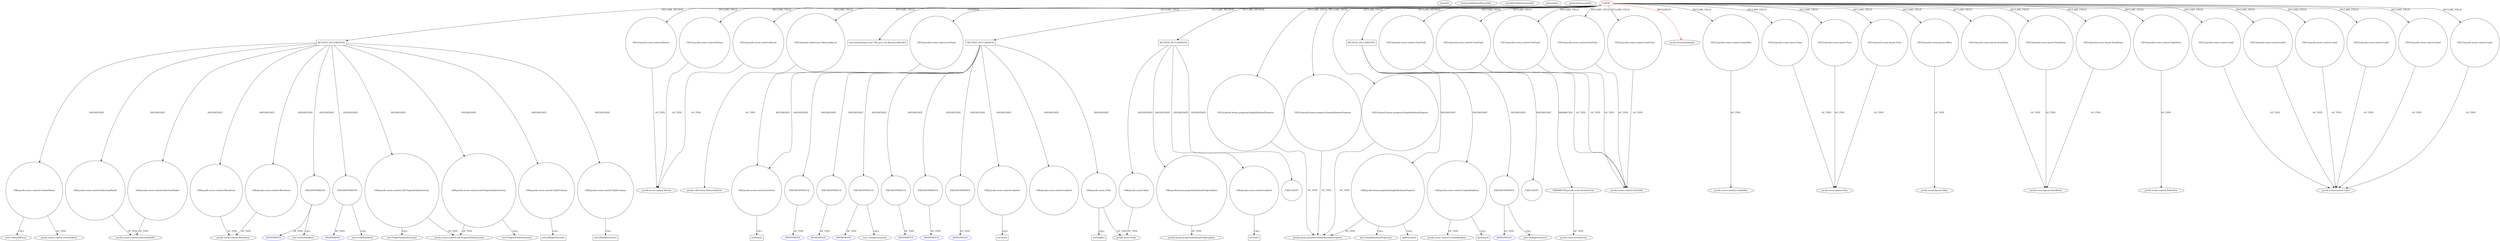 digraph {
baseInfo[graphId=2703,category="pattern",isAnonymous=false,possibleRelation=false]
frameworkRelatedTypesInfo[0="javafx.fxml.Initializable"]
possibleCollaborationsInfo[]
patternInfo[frequency=2.0,patternRootClient=0]
patternInstancesInfo[0="hock323-eventManager~/hock323-eventManager/EventManager-master/src/eventManager/controller/pokerTournament/TournamentController.java~TournamentController~3009",1="hock323-eventManager~/hock323-eventManager/EventManager-master/src/eventManager/controller/pokerTournament/PrizesController.java~PrizesController~2951"]
934[label="new ContextMenu()",vertexType="CONSTRUCTOR_CALL",isFrameworkType=false]
935[label="VAR:javafx.scene.control.ContextMenu",vertexType="VARIABLE_EXPRESION",isFrameworkType=false,shape=circle]
897[label="METHOD_DECLARATION",vertexType="CLIENT_METHOD_DECLARATION",isFrameworkType=false,shape=box]
0[label="CLIENT",vertexType="ROOT_CLIENT_CLASS_DECLARATION",isFrameworkType=false,color=red]
8[label="FIELD:javafx.scene.control.Button",vertexType="FIELD_DECLARATION",isFrameworkType=false,shape=circle]
142[label="FIELD:javafx.scene.control.Button",vertexType="FIELD_DECLARATION",isFrameworkType=false,shape=circle]
4[label="FIELD:javafx.scene.control.Button",vertexType="FIELD_DECLARATION",isFrameworkType=false,shape=circle]
146[label="FIELD:javafx.collections.ObservableList",vertexType="FIELD_DECLARATION",isFrameworkType=false,shape=circle]
147[label="javafx.collections.ObservableList",vertexType="FRAMEWORK_INTERFACE_TYPE",isFrameworkType=false]
924[label="VAR:javafx.scene.control.SelectionModel",vertexType="VARIABLE_EXPRESION",isFrameworkType=false,shape=circle]
269[label="javafx.scene.control.SelectionModel",vertexType="FRAMEWORK_CLASS_TYPE",isFrameworkType=false]
929[label="VAR:javafx.scene.control.SelectionModel",vertexType="VARIABLE_EXPRESION",isFrameworkType=false,shape=circle]
152[label="void initialize(java.net.URL,java.util.ResourceBundle)",vertexType="OVERRIDING_METHOD_DECLARATION",isFrameworkType=false,shape=box]
2[label="FIELD:javafx.scene.control.ListView",vertexType="FIELD_DECLARATION",isFrameworkType=false,shape=circle]
942[label="VAR:javafx.scene.control.MenuItem",vertexType="VARIABLE_EXPRESION",isFrameworkType=false,shape=circle]
938[label="VAR:javafx.scene.control.MenuItem",vertexType="VARIABLE_EXPRESION",isFrameworkType=false,shape=circle]
38[label="FIELD:javafx.beans.property.SimpleBooleanProperty",vertexType="FIELD_DECLARATION",isFrameworkType=false,shape=circle]
46[label="FIELD:javafx.beans.property.SimpleBooleanProperty",vertexType="FIELD_DECLARATION",isFrameworkType=false,shape=circle]
36[label="FIELD:javafx.beans.property.SimpleBooleanProperty",vertexType="FIELD_DECLARATION",isFrameworkType=false,shape=circle]
12[label="FIELD:javafx.scene.control.TextField",vertexType="FIELD_DECLARATION",isFrameworkType=false,shape=circle]
83[label="FIELD:javafx.scene.control.TextField",vertexType="FIELD_DECLARATION",isFrameworkType=false,shape=circle]
130[label="FIELD:javafx.scene.control.TextField",vertexType="FIELD_DECLARATION",isFrameworkType=false,shape=circle]
6[label="FIELD:javafx.scene.control.TextField",vertexType="FIELD_DECLARATION",isFrameworkType=false,shape=circle]
67[label="FIELD:javafx.scene.control.TextField",vertexType="FIELD_DECLARATION",isFrameworkType=false,shape=circle]
946[label="VAR:ANONYMOUS",vertexType="VARIABLE_EXPRESION",isFrameworkType=false,shape=circle]
918[label="VAR:ANONYMOUS",vertexType="VARIABLE_EXPRESION",isFrameworkType=false,shape=circle]
1[label="javafx.fxml.Initializable",vertexType="FRAMEWORK_INTERFACE_TYPE",isFrameworkType=false]
110[label="FIELD:javafx.scene.control.ComboBox",vertexType="FIELD_DECLARATION",isFrameworkType=false,shape=circle]
111[label="javafx.scene.control.ComboBox",vertexType="FRAMEWORK_CLASS_TYPE",isFrameworkType=false]
40[label="FIELD:javafx.scene.layout.Pane",vertexType="FIELD_DECLARATION",isFrameworkType=false,shape=circle]
41[label="javafx.scene.layout.Pane",vertexType="FRAMEWORK_CLASS_TYPE",isFrameworkType=false]
120[label="FIELD:javafx.scene.layout.Pane",vertexType="FIELD_DECLARATION",isFrameworkType=false,shape=circle]
126[label="FIELD:javafx.scene.layout.Pane",vertexType="FIELD_DECLARATION",isFrameworkType=false,shape=circle]
104[label="FIELD:javafx.scene.layout.HBox",vertexType="FIELD_DECLARATION",isFrameworkType=false,shape=circle]
17[label="javafx.scene.layout.HBox",vertexType="FRAMEWORK_CLASS_TYPE",isFrameworkType=false]
7[label="javafx.scene.control.TextField",vertexType="FRAMEWORK_CLASS_TYPE",isFrameworkType=false]
87[label="FIELD:javafx.scene.layout.StackPane",vertexType="FIELD_DECLARATION",isFrameworkType=false,shape=circle]
136[label="FIELD:javafx.scene.layout.StackPane",vertexType="FIELD_DECLARATION",isFrameworkType=false,shape=circle]
42[label="FIELD:javafx.scene.layout.StackPane",vertexType="FIELD_DECLARATION",isFrameworkType=false,shape=circle]
150[label="FIELD:javafx.scene.control.TableView",vertexType="FIELD_DECLARATION",isFrameworkType=false,shape=circle]
865[label="METHOD_DECLARATION",vertexType="CLIENT_METHOD_DECLARATION",isFrameworkType=false,shape=box]
868[label="VAR:javafx.scene.control.ComboBoxBase",vertexType="VARIABLE_EXPRESION",isFrameworkType=false,shape=circle]
888[label="VAR:ANONYMOUS",vertexType="VARIABLE_EXPRESION",isFrameworkType=false,shape=circle]
870[label="javafx.scene.control.ComboBoxBase",vertexType="FRAMEWORK_CLASS_TYPE",isFrameworkType=false]
874[label="VAR:javafx.beans.property.SimpleBooleanProperty",vertexType="VARIABLE_EXPRESION",isFrameworkType=false,shape=circle]
594[label="METHOD_DECLARATION",vertexType="CLIENT_METHOD_DECLARATION",isFrameworkType=false,shape=box]
625[label="VAR:javafx.beans.property.BooleanPropertyBase",vertexType="VARIABLE_EXPRESION",isFrameworkType=false,shape=circle]
911[label="VAR:javafx.scene.control.cell.PropertyValueFactory",vertexType="VARIABLE_EXPRESION",isFrameworkType=false,shape=circle]
910[label="new PropertyValueFactory()",vertexType="CONSTRUCTOR_CALL",isFrameworkType=false]
905[label="VAR:javafx.scene.control.cell.PropertyValueFactory",vertexType="VARIABLE_EXPRESION",isFrameworkType=false,shape=circle]
904[label="new PropertyValueFactory()",vertexType="CONSTRUCTOR_CALL",isFrameworkType=false]
617[label="VAR:javafx.scene.control.Labeled",vertexType="VARIABLE_EXPRESION",isFrameworkType=false,shape=circle]
618[label="setText()",vertexType="INSIDE_CALL",isFrameworkType=false,shape=box]
901[label="VAR:javafx.scene.control.TableColumn",vertexType="VARIABLE_EXPRESION",isFrameworkType=false,shape=circle]
907[label="VAR:javafx.scene.control.TableColumn",vertexType="VARIABLE_EXPRESION",isFrameworkType=false,shape=circle]
439[label="METHOD_DECLARATION",vertexType="CLIENT_METHOD_DECLARATION",isFrameworkType=false,shape=box]
518[label="VAR:ANONYMOUS",vertexType="VARIABLE_EXPRESION",isFrameworkType=false,shape=circle]
560[label="VAR:ANONYMOUS",vertexType="VARIABLE_EXPRESION",isFrameworkType=false,shape=circle]
540[label="VAR:ANONYMOUS",vertexType="VARIABLE_EXPRESION",isFrameworkType=false,shape=circle]
550[label="VAR:ANONYMOUS",vertexType="VARIABLE_EXPRESION",isFrameworkType=false,shape=circle]
503[label="VAR:ANONYMOUS",vertexType="VARIABLE_EXPRESION",isFrameworkType=false,shape=circle]
530[label="VAR:ANONYMOUS",vertexType="VARIABLE_EXPRESION",isFrameworkType=false,shape=circle]
446[label="VAR:javafx.scene.control.Labeled",vertexType="VARIABLE_EXPRESION",isFrameworkType=false,shape=circle]
447[label="setText()",vertexType="INSIDE_CALL",isFrameworkType=false,shape=box]
458[label="VAR:javafx.scene.control.Labeled",vertexType="VARIABLE_EXPRESION",isFrameworkType=false,shape=circle]
936[label="javafx.scene.control.ContextMenu",vertexType="FRAMEWORK_CLASS_TYPE",isFrameworkType=false]
884[label="getScene()",vertexType="INSIDE_CALL",isFrameworkType=false,shape=box]
906[label="javafx.scene.control.cell.PropertyValueFactory",vertexType="FRAMEWORK_CLASS_TYPE",isFrameworkType=false]
182[label="javafx.beans.property.BooleanPropertyBase",vertexType="FRAMEWORK_CLASS_TYPE",isFrameworkType=false]
31[label="javafx.beans.property.SimpleBooleanProperty",vertexType="FRAMEWORK_CLASS_TYPE",isFrameworkType=false]
889[label="ANONYMOUS",vertexType="REFERENCE_ANONYMOUS_DECLARATION",isFrameworkType=false,color=blue]
541[label="ANONYMOUS",vertexType="REFERENCE_ANONYMOUS_DECLARATION",isFrameworkType=false,color=blue]
561[label="ANONYMOUS",vertexType="REFERENCE_ANONYMOUS_DECLARATION",isFrameworkType=false,color=blue]
519[label="ANONYMOUS",vertexType="REFERENCE_ANONYMOUS_DECLARATION",isFrameworkType=false,color=blue]
531[label="ANONYMOUS",vertexType="REFERENCE_ANONYMOUS_DECLARATION",isFrameworkType=false,color=blue]
551[label="ANONYMOUS",vertexType="REFERENCE_ANONYMOUS_DECLARATION",isFrameworkType=false,color=blue]
947[label="ANONYMOUS",vertexType="REFERENCE_ANONYMOUS_DECLARATION",isFrameworkType=false,color=blue]
504[label="ANONYMOUS",vertexType="REFERENCE_ANONYMOUS_DECLARATION",isFrameworkType=false,color=blue]
919[label="ANONYMOUS",vertexType="REFERENCE_ANONYMOUS_DECLARATION",isFrameworkType=false,color=blue]
917[label="new EventHandler()",vertexType="CONSTRUCTOR_CALL",isFrameworkType=false]
945[label="new EventHandler()",vertexType="CONSTRUCTOR_CALL",isFrameworkType=false]
151[label="javafx.scene.control.TableView",vertexType="FRAMEWORK_CLASS_TYPE",isFrameworkType=false]
461[label="VAR:javafx.scene.control.ListView",vertexType="VARIABLE_EXPRESION",isFrameworkType=false,shape=circle]
462[label="setItems()",vertexType="INSIDE_CALL",isFrameworkType=false,shape=box]
606[label="VAR:CLIENT",vertexType="VARIABLE_EXPRESION",isFrameworkType=false,shape=circle]
877[label="VAR:CLIENT",vertexType="VARIABLE_EXPRESION",isFrameworkType=false,shape=circle]
866[label="PARAMETER:javafx.event.ActionEvent",vertexType="PARAMETER_DECLARATION",isFrameworkType=false]
596[label="javafx.event.ActionEvent",vertexType="FRAMEWORK_CLASS_TYPE",isFrameworkType=false]
887[label="new ChangeListener()",vertexType="CONSTRUCTOR_CALL",isFrameworkType=false]
539[label="new ChangeListener()",vertexType="CONSTRUCTOR_CALL",isFrameworkType=false]
103[label="javafx.scene.control.MenuItem",vertexType="FRAMEWORK_CLASS_TYPE",isFrameworkType=false]
908[label="setCellValueFactory()",vertexType="INSIDE_CALL",isFrameworkType=false,shape=box]
902[label="setCellValueFactory()",vertexType="INSIDE_CALL",isFrameworkType=false,shape=box]
108[label="FIELD:javafx.scene.control.Label",vertexType="FIELD_DECLARATION",isFrameworkType=false,shape=circle]
27[label="javafx.scene.control.Label",vertexType="FRAMEWORK_CLASS_TYPE",isFrameworkType=false]
57[label="FIELD:javafx.scene.control.Label",vertexType="FIELD_DECLARATION",isFrameworkType=false,shape=circle]
26[label="FIELD:javafx.scene.control.Label",vertexType="FIELD_DECLARATION",isFrameworkType=false,shape=circle]
28[label="FIELD:javafx.scene.control.Label",vertexType="FIELD_DECLARATION",isFrameworkType=false,shape=circle]
61[label="FIELD:javafx.scene.control.Label",vertexType="FIELD_DECLARATION",isFrameworkType=false,shape=circle]
71[label="FIELD:javafx.scene.control.Label",vertexType="FIELD_DECLARATION",isFrameworkType=false,shape=circle]
43[label="javafx.scene.layout.StackPane",vertexType="FRAMEWORK_CLASS_TYPE",isFrameworkType=false]
5[label="javafx.scene.control.Button",vertexType="FRAMEWORK_CLASS_TYPE",isFrameworkType=false]
873[label="new SimpleBooleanProperty()",vertexType="CONSTRUCTOR_CALL",isFrameworkType=false]
886[label="addListener()",vertexType="INSIDE_CALL",isFrameworkType=false,shape=box]
506[label="VAR:javafx.scene.Node",vertexType="VARIABLE_EXPRESION",isFrameworkType=false,shape=circle]
507[label="setVisible()",vertexType="INSIDE_CALL",isFrameworkType=false,shape=box]
189[label="javafx.scene.Node",vertexType="FRAMEWORK_CLASS_TYPE",isFrameworkType=false]
612[label="VAR:javafx.scene.Node",vertexType="VARIABLE_EXPRESION",isFrameworkType=false,shape=circle]
0->46[label="DECLARE_FIELD"]
865->877[label="INSTANTIATE"]
439->550[label="INSTANTIATE"]
506->189[label="OF_TYPE"]
46->31[label="OF_TYPE"]
0->8[label="DECLARE_FIELD"]
439->446[label="INSTANTIATE"]
439->503[label="INSTANTIATE"]
67->7[label="OF_TYPE"]
865->874[label="INSTANTIATE"]
911->906[label="OF_TYPE"]
42->43[label="OF_TYPE"]
865->868[label="INSTANTIATE"]
0->26[label="DECLARE_FIELD"]
617->618[label="CALL"]
938->103[label="OF_TYPE"]
901->902[label="CALL"]
28->27[label="OF_TYPE"]
0->4[label="DECLARE_FIELD"]
0->130[label="DECLARE_FIELD"]
0->42[label="DECLARE_FIELD"]
911->910[label="CALL"]
594->625[label="INSTANTIATE"]
897->946[label="INSTANTIATE"]
8->5[label="OF_TYPE"]
130->7[label="OF_TYPE"]
897->935[label="INSTANTIATE"]
0->83[label="DECLARE_FIELD"]
897->905[label="INSTANTIATE"]
104->17[label="OF_TYPE"]
110->111[label="OF_TYPE"]
0->439[label="DECLARE_METHOD"]
83->7[label="OF_TYPE"]
146->147[label="OF_TYPE"]
57->27[label="OF_TYPE"]
6->7[label="OF_TYPE"]
506->507[label="CALL"]
0->71[label="DECLARE_FIELD"]
26->27[label="OF_TYPE"]
865->866[label="PARAMETER"]
0->110[label="DECLARE_FIELD"]
0->2[label="DECLARE_FIELD"]
888->887[label="CALL"]
439->540[label="INSTANTIATE"]
0->104[label="DECLARE_FIELD"]
560->561[label="OF_TYPE"]
935->936[label="OF_TYPE"]
874->886[label="CALL"]
446->447[label="CALL"]
0->150[label="DECLARE_FIELD"]
594->612[label="INSTANTIATE"]
4->5[label="OF_TYPE"]
439->560[label="INSTANTIATE"]
439->458[label="INSTANTIATE"]
0->67[label="DECLARE_FIELD"]
0->6[label="DECLARE_FIELD"]
12->7[label="OF_TYPE"]
905->904[label="CALL"]
530->531[label="OF_TYPE"]
866->596[label="OF_TYPE"]
38->31[label="OF_TYPE"]
0->57[label="DECLARE_FIELD"]
897->911[label="INSTANTIATE"]
594->617[label="INSTANTIATE"]
594->606[label="INSTANTIATE"]
929->269[label="OF_TYPE"]
907->908[label="CALL"]
0->12[label="DECLARE_FIELD"]
897->918[label="INSTANTIATE"]
888->889[label="OF_TYPE"]
897->924[label="INSTANTIATE"]
0->28[label="DECLARE_FIELD"]
942->103[label="OF_TYPE"]
897->901[label="INSTANTIATE"]
935->934[label="CALL"]
918->917[label="CALL"]
142->5[label="OF_TYPE"]
868->884[label="CALL"]
897->938[label="INSTANTIATE"]
0->36[label="DECLARE_FIELD"]
87->43[label="OF_TYPE"]
946->945[label="CALL"]
0->61[label="DECLARE_FIELD"]
897->942[label="INSTANTIATE"]
461->462[label="CALL"]
540->541[label="OF_TYPE"]
874->873[label="CALL"]
946->947[label="OF_TYPE"]
897->929[label="INSTANTIATE"]
550->551[label="OF_TYPE"]
36->31[label="OF_TYPE"]
126->41[label="OF_TYPE"]
0->136[label="DECLARE_FIELD"]
40->41[label="OF_TYPE"]
0->1[label="IMPLEMENT",color=red]
71->27[label="OF_TYPE"]
0->126[label="DECLARE_FIELD"]
924->269[label="OF_TYPE"]
905->906[label="OF_TYPE"]
0->38[label="DECLARE_FIELD"]
0->120[label="DECLARE_FIELD"]
0->865[label="DECLARE_METHOD"]
0->152[label="OVERRIDE"]
439->506[label="INSTANTIATE"]
0->146[label="DECLARE_FIELD"]
0->142[label="DECLARE_FIELD"]
868->870[label="OF_TYPE"]
0->897[label="DECLARE_METHOD"]
120->41[label="OF_TYPE"]
540->539[label="CALL"]
150->151[label="OF_TYPE"]
503->504[label="OF_TYPE"]
108->27[label="OF_TYPE"]
918->919[label="OF_TYPE"]
612->189[label="OF_TYPE"]
518->519[label="OF_TYPE"]
874->31[label="OF_TYPE"]
897->907[label="INSTANTIATE"]
0->40[label="DECLARE_FIELD"]
136->43[label="OF_TYPE"]
625->182[label="OF_TYPE"]
0->108[label="DECLARE_FIELD"]
865->888[label="INSTANTIATE"]
439->461[label="INSTANTIATE"]
2->461[label="REFERENCE"]
0->87[label="DECLARE_FIELD"]
439->518[label="INSTANTIATE"]
61->27[label="OF_TYPE"]
439->530[label="INSTANTIATE"]
0->594[label="DECLARE_METHOD"]
}
